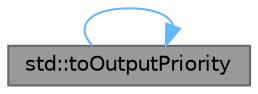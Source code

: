 digraph "std::toOutputPriority"
{
 // LATEX_PDF_SIZE
  bgcolor="transparent";
  edge [fontname=Helvetica,fontsize=10,labelfontname=Helvetica,labelfontsize=10];
  node [fontname=Helvetica,fontsize=10,shape=box,height=0.2,width=0.4];
  rankdir="LR";
  Node1 [id="Node000001",label="std::toOutputPriority",height=0.2,width=0.4,color="gray40", fillcolor="grey60", style="filled", fontcolor="black",tooltip="文字列をEOutputPriorityに変換する"];
  Node1 -> Node1 [id="edge1_Node000001_Node000001",color="steelblue1",style="solid",tooltip=" "];
}
